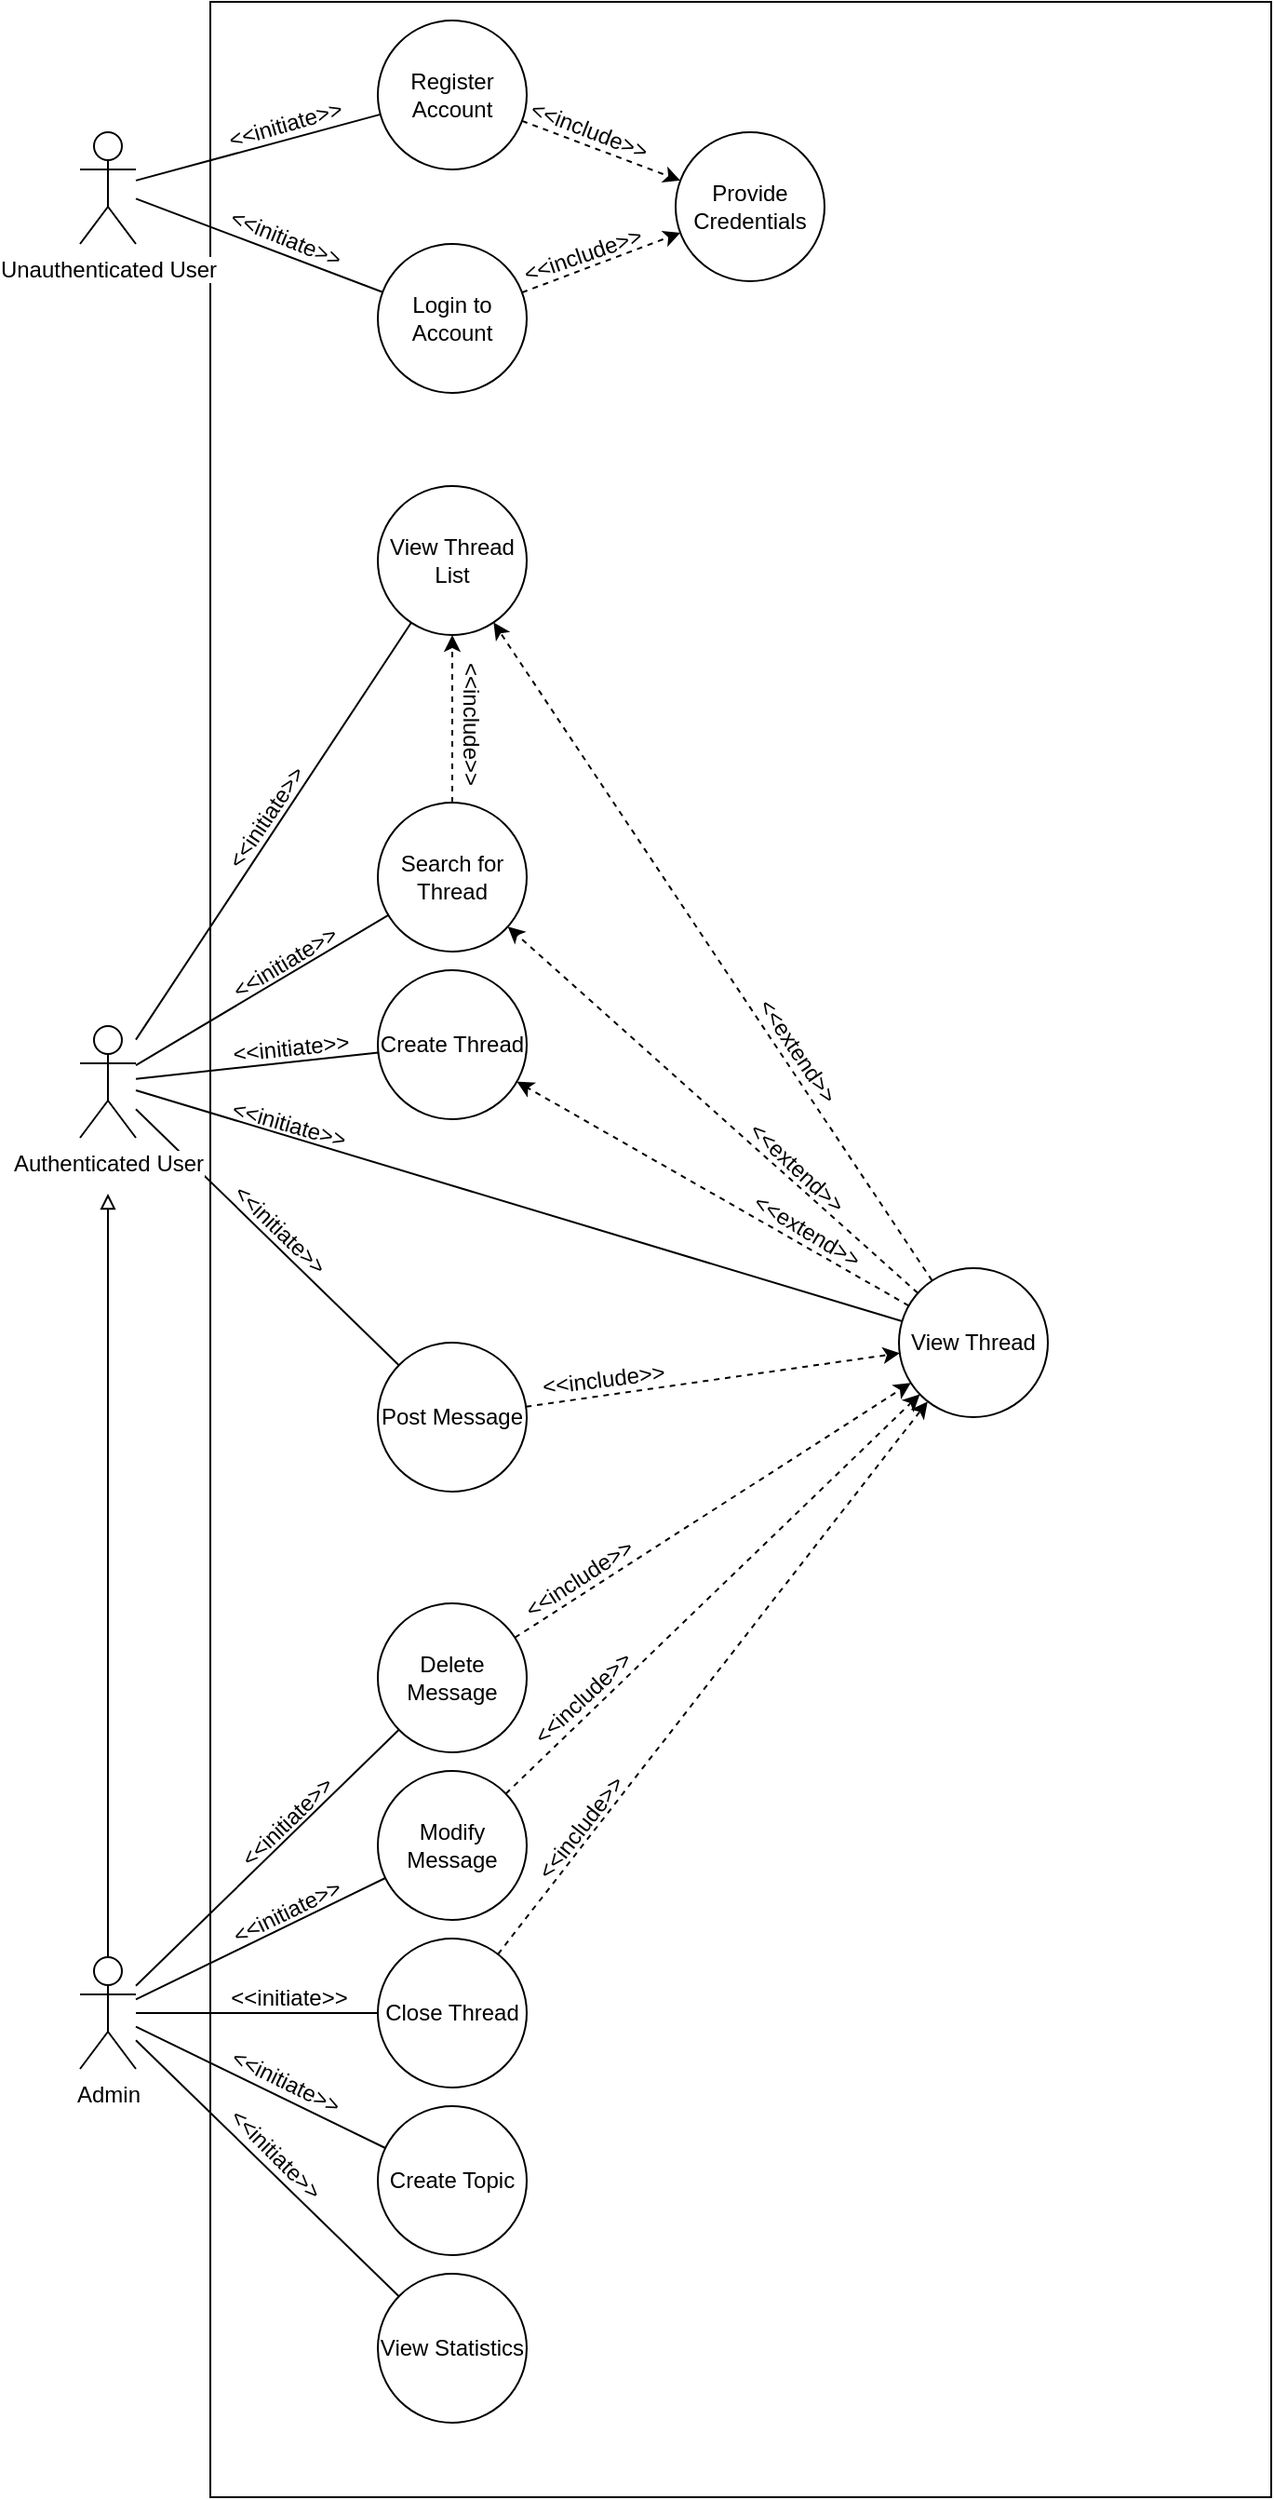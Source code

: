 <mxfile version="10.5.0" type="device"><diagram id="MyqEeeji2L7RtrTl9s_R" name="Page-1"><mxGraphModel dx="2417" dy="1045" grid="1" gridSize="10" guides="1" tooltips="1" connect="1" arrows="1" fold="1" page="1" pageScale="1" pageWidth="850" pageHeight="1100" math="0" shadow="0"><root><mxCell id="0"/><mxCell id="1" parent="0"/><mxCell id="Ejby5B1afb07Zw9UbzZB-79" value="" style="rounded=0;whiteSpace=wrap;html=1;labelBackgroundColor=none;fillColor=none;" vertex="1" parent="1"><mxGeometry x="110" y="40" width="570" height="1340" as="geometry"/></mxCell><mxCell id="Ejby5B1afb07Zw9UbzZB-61" style="edgeStyle=none;rounded=0;orthogonalLoop=1;jettySize=auto;html=1;dashed=1;endArrow=classic;endFill=1;" edge="1" parent="1" source="Ejby5B1afb07Zw9UbzZB-38" target="Ejby5B1afb07Zw9UbzZB-6"><mxGeometry relative="1" as="geometry"/></mxCell><mxCell id="Ejby5B1afb07Zw9UbzZB-62" value="&amp;lt;&amp;lt;extend&amp;gt;&amp;gt;" style="text;html=1;resizable=0;points=[];align=center;verticalAlign=middle;labelBackgroundColor=none;rotation=56;" vertex="1" connectable="0" parent="Ejby5B1afb07Zw9UbzZB-61"><mxGeometry x="0.169" relative="1" as="geometry"><mxPoint x="65" y="83" as="offset"/></mxGeometry></mxCell><mxCell id="Ejby5B1afb07Zw9UbzZB-5" style="rounded=0;orthogonalLoop=1;jettySize=auto;html=1;dashed=1;endArrow=classic;endFill=1;" edge="1" parent="1" source="Ejby5B1afb07Zw9UbzZB-1" target="Ejby5B1afb07Zw9UbzZB-2"><mxGeometry relative="1" as="geometry"/></mxCell><mxCell id="Ejby5B1afb07Zw9UbzZB-57" value="&amp;lt;&amp;lt;include&amp;gt;&amp;gt;" style="text;html=1;resizable=0;points=[];align=center;verticalAlign=middle;labelBackgroundColor=none;rotation=21;" vertex="1" connectable="0" parent="Ejby5B1afb07Zw9UbzZB-5"><mxGeometry x="-0.424" y="-1" relative="1" as="geometry"><mxPoint x="11.5" y="-5" as="offset"/></mxGeometry></mxCell><mxCell id="Ejby5B1afb07Zw9UbzZB-1" value="Register Account" style="ellipse;whiteSpace=wrap;html=1;aspect=fixed;" vertex="1" parent="1"><mxGeometry x="200" y="50" width="80" height="80" as="geometry"/></mxCell><mxCell id="Ejby5B1afb07Zw9UbzZB-2" value="Provide Credentials" style="ellipse;whiteSpace=wrap;html=1;aspect=fixed;" vertex="1" parent="1"><mxGeometry x="360" y="110" width="80" height="80" as="geometry"/></mxCell><mxCell id="Ejby5B1afb07Zw9UbzZB-4" style="rounded=0;orthogonalLoop=1;jettySize=auto;html=1;dashed=1;" edge="1" parent="1" source="Ejby5B1afb07Zw9UbzZB-3" target="Ejby5B1afb07Zw9UbzZB-2"><mxGeometry relative="1" as="geometry"/></mxCell><mxCell id="Ejby5B1afb07Zw9UbzZB-56" value="&amp;lt;&amp;lt;include&amp;gt;&amp;gt;" style="text;html=1;resizable=0;points=[];align=center;verticalAlign=middle;labelBackgroundColor=none;rotation=-19;" vertex="1" connectable="0" parent="Ejby5B1afb07Zw9UbzZB-4"><mxGeometry x="-0.425" y="-2" relative="1" as="geometry"><mxPoint x="7.5" y="-12.5" as="offset"/></mxGeometry></mxCell><mxCell id="Ejby5B1afb07Zw9UbzZB-3" value="Login to Account" style="ellipse;whiteSpace=wrap;html=1;aspect=fixed;" vertex="1" parent="1"><mxGeometry x="200" y="170" width="80" height="80" as="geometry"/></mxCell><mxCell id="Ejby5B1afb07Zw9UbzZB-73" style="edgeStyle=none;rounded=0;orthogonalLoop=1;jettySize=auto;html=1;dashed=1;endArrow=classic;endFill=1;" edge="1" parent="1" source="Ejby5B1afb07Zw9UbzZB-7" target="Ejby5B1afb07Zw9UbzZB-38"><mxGeometry relative="1" as="geometry"/></mxCell><mxCell id="Ejby5B1afb07Zw9UbzZB-74" value="&amp;lt;&amp;lt;include&amp;gt;&amp;gt;" style="text;html=1;resizable=0;points=[];align=center;verticalAlign=middle;labelBackgroundColor=none;rotation=-7;" vertex="1" connectable="0" parent="Ejby5B1afb07Zw9UbzZB-73"><mxGeometry x="-0.356" y="-4" relative="1" as="geometry"><mxPoint x="-24.5" y="-9" as="offset"/></mxGeometry></mxCell><mxCell id="Ejby5B1afb07Zw9UbzZB-7" value="Post Message" style="ellipse;whiteSpace=wrap;html=1;aspect=fixed;" vertex="1" parent="1"><mxGeometry x="200" y="760" width="80" height="80" as="geometry"/></mxCell><mxCell id="Ejby5B1afb07Zw9UbzZB-90" style="edgeStyle=none;rounded=0;orthogonalLoop=1;jettySize=auto;html=1;dashed=1;endArrow=classic;endFill=1;" edge="1" parent="1" source="Ejby5B1afb07Zw9UbzZB-8" target="Ejby5B1afb07Zw9UbzZB-6"><mxGeometry relative="1" as="geometry"/></mxCell><mxCell id="Ejby5B1afb07Zw9UbzZB-91" value="&amp;lt;&amp;lt;include&amp;gt;&amp;gt;" style="text;html=1;resizable=0;points=[];align=center;verticalAlign=middle;labelBackgroundColor=#ffffff;rotation=90;" vertex="1" connectable="0" parent="Ejby5B1afb07Zw9UbzZB-90"><mxGeometry x="-0.534" relative="1" as="geometry"><mxPoint x="10" y="-22" as="offset"/></mxGeometry></mxCell><mxCell id="Ejby5B1afb07Zw9UbzZB-8" value="Search for Thread" style="ellipse;whiteSpace=wrap;html=1;aspect=fixed;" vertex="1" parent="1"><mxGeometry x="200" y="470" width="80" height="80" as="geometry"/></mxCell><mxCell id="Ejby5B1afb07Zw9UbzZB-9" value="Create Thread" style="ellipse;whiteSpace=wrap;html=1;aspect=fixed;" vertex="1" parent="1"><mxGeometry x="200" y="560" width="80" height="80" as="geometry"/></mxCell><mxCell id="Ejby5B1afb07Zw9UbzZB-71" style="edgeStyle=none;rounded=0;orthogonalLoop=1;jettySize=auto;html=1;dashed=1;endArrow=classic;endFill=1;" edge="1" parent="1" source="Ejby5B1afb07Zw9UbzZB-10" target="Ejby5B1afb07Zw9UbzZB-38"><mxGeometry relative="1" as="geometry"/></mxCell><mxCell id="Ejby5B1afb07Zw9UbzZB-72" value="&amp;lt;&amp;lt;include&amp;gt;&amp;gt;" style="text;html=1;resizable=0;points=[];align=center;verticalAlign=middle;labelBackgroundColor=none;rotation=-52;" vertex="1" connectable="0" parent="Ejby5B1afb07Zw9UbzZB-71"><mxGeometry x="-0.626" y="3" relative="1" as="geometry"><mxPoint x="3" y="-10" as="offset"/></mxGeometry></mxCell><mxCell id="Ejby5B1afb07Zw9UbzZB-10" value="Close Thread" style="ellipse;whiteSpace=wrap;html=1;aspect=fixed;" vertex="1" parent="1"><mxGeometry x="200" y="1080" width="80" height="80" as="geometry"/></mxCell><mxCell id="Ejby5B1afb07Zw9UbzZB-69" style="edgeStyle=none;rounded=0;orthogonalLoop=1;jettySize=auto;html=1;dashed=1;endArrow=classic;endFill=1;" edge="1" parent="1" source="Ejby5B1afb07Zw9UbzZB-11" target="Ejby5B1afb07Zw9UbzZB-38"><mxGeometry relative="1" as="geometry"/></mxCell><mxCell id="Ejby5B1afb07Zw9UbzZB-70" value="&amp;lt;&amp;lt;include&amp;gt;&amp;gt;" style="text;html=1;resizable=0;points=[];align=center;verticalAlign=middle;labelBackgroundColor=none;rotation=-43;" vertex="1" connectable="0" parent="Ejby5B1afb07Zw9UbzZB-69"><mxGeometry x="-0.157" relative="1" as="geometry"><mxPoint x="-52.5" y="39" as="offset"/></mxGeometry></mxCell><mxCell id="Ejby5B1afb07Zw9UbzZB-11" value="Modify Message" style="ellipse;whiteSpace=wrap;html=1;aspect=fixed;" vertex="1" parent="1"><mxGeometry x="200" y="990" width="80" height="80" as="geometry"/></mxCell><mxCell id="Ejby5B1afb07Zw9UbzZB-13" value="Create Topic" style="ellipse;whiteSpace=wrap;html=1;aspect=fixed;" vertex="1" parent="1"><mxGeometry x="200" y="1170" width="80" height="80" as="geometry"/></mxCell><mxCell id="Ejby5B1afb07Zw9UbzZB-14" value="View Statistics" style="ellipse;whiteSpace=wrap;html=1;aspect=fixed;" vertex="1" parent="1"><mxGeometry x="200" y="1260" width="80" height="80" as="geometry"/></mxCell><mxCell id="Ejby5B1afb07Zw9UbzZB-27" style="rounded=0;orthogonalLoop=1;jettySize=auto;html=1;endArrow=none;endFill=0;" edge="1" parent="1" source="Ejby5B1afb07Zw9UbzZB-15" target="Ejby5B1afb07Zw9UbzZB-6"><mxGeometry relative="1" as="geometry"/></mxCell><mxCell id="Ejby5B1afb07Zw9UbzZB-80" value="&lt;span&gt;&amp;lt;&amp;lt;initiate&amp;gt;&amp;gt;&lt;/span&gt;" style="text;html=1;resizable=0;points=[];align=center;verticalAlign=middle;labelBackgroundColor=none;rotation=-56;" vertex="1" connectable="0" parent="Ejby5B1afb07Zw9UbzZB-27"><mxGeometry x="-0.373" y="1" relative="1" as="geometry"><mxPoint x="24.5" y="-48.5" as="offset"/></mxGeometry></mxCell><mxCell id="Ejby5B1afb07Zw9UbzZB-28" style="rounded=0;orthogonalLoop=1;jettySize=auto;html=1;endArrow=none;endFill=0;" edge="1" parent="1" source="Ejby5B1afb07Zw9UbzZB-15" target="Ejby5B1afb07Zw9UbzZB-7"><mxGeometry relative="1" as="geometry"/></mxCell><mxCell id="Ejby5B1afb07Zw9UbzZB-83" value="&lt;span&gt;&amp;lt;&amp;lt;initiate&amp;gt;&amp;gt;&lt;/span&gt;" style="text;html=1;resizable=0;points=[];align=center;verticalAlign=middle;labelBackgroundColor=none;rotation=44;" vertex="1" connectable="0" parent="Ejby5B1afb07Zw9UbzZB-28"><mxGeometry x="-0.41" y="1" relative="1" as="geometry"><mxPoint x="34.5" y="24.5" as="offset"/></mxGeometry></mxCell><mxCell id="Ejby5B1afb07Zw9UbzZB-29" style="rounded=0;orthogonalLoop=1;jettySize=auto;html=1;endArrow=none;endFill=0;" edge="1" parent="1" source="Ejby5B1afb07Zw9UbzZB-15" target="Ejby5B1afb07Zw9UbzZB-8"><mxGeometry relative="1" as="geometry"/></mxCell><mxCell id="Ejby5B1afb07Zw9UbzZB-81" value="&lt;span&gt;&amp;lt;&amp;lt;initiate&amp;gt;&amp;gt;&lt;/span&gt;" style="text;html=1;resizable=0;points=[];align=center;verticalAlign=middle;labelBackgroundColor=none;rotation=-31;" vertex="1" connectable="0" parent="Ejby5B1afb07Zw9UbzZB-29"><mxGeometry x="-0.404" y="1" relative="1" as="geometry"><mxPoint x="40" y="-30" as="offset"/></mxGeometry></mxCell><mxCell id="Ejby5B1afb07Zw9UbzZB-35" style="rounded=0;orthogonalLoop=1;jettySize=auto;html=1;endArrow=none;endFill=0;" edge="1" parent="1" source="Ejby5B1afb07Zw9UbzZB-15" target="Ejby5B1afb07Zw9UbzZB-9"><mxGeometry relative="1" as="geometry"/></mxCell><mxCell id="Ejby5B1afb07Zw9UbzZB-82" value="&lt;span&gt;&amp;lt;&amp;lt;initiate&amp;gt;&amp;gt;&lt;/span&gt;" style="text;html=1;resizable=0;points=[];align=center;verticalAlign=middle;labelBackgroundColor=none;rotation=-6;" vertex="1" connectable="0" parent="Ejby5B1afb07Zw9UbzZB-35"><mxGeometry x="0.197" relative="1" as="geometry"><mxPoint x="5" y="-8" as="offset"/></mxGeometry></mxCell><mxCell id="Ejby5B1afb07Zw9UbzZB-92" style="edgeStyle=none;rounded=0;orthogonalLoop=1;jettySize=auto;html=1;endArrow=none;endFill=0;" edge="1" parent="1" source="Ejby5B1afb07Zw9UbzZB-15" target="Ejby5B1afb07Zw9UbzZB-38"><mxGeometry relative="1" as="geometry"/></mxCell><mxCell id="Ejby5B1afb07Zw9UbzZB-93" value="&amp;lt;&amp;lt;initiate&amp;gt;&amp;gt;" style="text;html=1;resizable=0;points=[];align=center;verticalAlign=middle;labelBackgroundColor=none;rotation=16;" vertex="1" connectable="0" parent="Ejby5B1afb07Zw9UbzZB-92"><mxGeometry x="-0.382" y="-2" relative="1" as="geometry"><mxPoint x="-44.5" y="-22.5" as="offset"/></mxGeometry></mxCell><mxCell id="Ejby5B1afb07Zw9UbzZB-15" value="Authenticated User" style="shape=umlActor;verticalLabelPosition=bottom;labelBackgroundColor=#ffffff;verticalAlign=top;html=1;outlineConnect=0;" vertex="1" parent="1"><mxGeometry x="40" y="590" width="30" height="60" as="geometry"/></mxCell><mxCell id="Ejby5B1afb07Zw9UbzZB-19" style="edgeStyle=orthogonalEdgeStyle;rounded=0;orthogonalLoop=1;jettySize=auto;html=1;endArrow=block;endFill=0;" edge="1" parent="1" source="Ejby5B1afb07Zw9UbzZB-16"><mxGeometry relative="1" as="geometry"><mxPoint x="55" y="680" as="targetPoint"/></mxGeometry></mxCell><mxCell id="Ejby5B1afb07Zw9UbzZB-22" style="rounded=0;orthogonalLoop=1;jettySize=auto;html=1;endArrow=none;endFill=0;" edge="1" parent="1" source="Ejby5B1afb07Zw9UbzZB-16" target="Ejby5B1afb07Zw9UbzZB-13"><mxGeometry relative="1" as="geometry"/></mxCell><mxCell id="Ejby5B1afb07Zw9UbzZB-88" value="&lt;span&gt;&amp;lt;&amp;lt;initiate&amp;gt;&amp;gt;&lt;/span&gt;" style="text;html=1;resizable=0;points=[];align=center;verticalAlign=middle;labelBackgroundColor=none;rotation=26;" vertex="1" connectable="0" parent="Ejby5B1afb07Zw9UbzZB-22"><mxGeometry x="-0.527" y="2" relative="1" as="geometry"><mxPoint x="47.5" y="16" as="offset"/></mxGeometry></mxCell><mxCell id="Ejby5B1afb07Zw9UbzZB-23" style="rounded=0;orthogonalLoop=1;jettySize=auto;html=1;endArrow=none;endFill=0;" edge="1" parent="1" source="Ejby5B1afb07Zw9UbzZB-16" target="Ejby5B1afb07Zw9UbzZB-12"><mxGeometry relative="1" as="geometry"/></mxCell><mxCell id="Ejby5B1afb07Zw9UbzZB-85" value="&lt;span&gt;&amp;lt;&amp;lt;initiate&amp;gt;&amp;gt;&lt;/span&gt;" style="text;html=1;resizable=0;points=[];align=center;verticalAlign=middle;labelBackgroundColor=none;rotation=-44;" vertex="1" connectable="0" parent="Ejby5B1afb07Zw9UbzZB-23"><mxGeometry x="-0.414" y="-1" relative="1" as="geometry"><mxPoint x="38" y="-48" as="offset"/></mxGeometry></mxCell><mxCell id="Ejby5B1afb07Zw9UbzZB-24" style="rounded=0;orthogonalLoop=1;jettySize=auto;html=1;endArrow=none;endFill=0;" edge="1" parent="1" source="Ejby5B1afb07Zw9UbzZB-16" target="Ejby5B1afb07Zw9UbzZB-11"><mxGeometry relative="1" as="geometry"/></mxCell><mxCell id="Ejby5B1afb07Zw9UbzZB-86" value="&lt;span&gt;&amp;lt;&amp;lt;initiate&amp;gt;&amp;gt;&lt;/span&gt;" style="text;html=1;resizable=0;points=[];align=center;verticalAlign=middle;labelBackgroundColor=none;rotation=-26;" vertex="1" connectable="0" parent="Ejby5B1afb07Zw9UbzZB-24"><mxGeometry x="-0.458" y="-1" relative="1" as="geometry"><mxPoint x="43.5" y="-30" as="offset"/></mxGeometry></mxCell><mxCell id="Ejby5B1afb07Zw9UbzZB-26" style="rounded=0;orthogonalLoop=1;jettySize=auto;html=1;endArrow=none;endFill=0;" edge="1" parent="1" source="Ejby5B1afb07Zw9UbzZB-16" target="Ejby5B1afb07Zw9UbzZB-14"><mxGeometry relative="1" as="geometry"/></mxCell><mxCell id="Ejby5B1afb07Zw9UbzZB-89" value="&lt;span&gt;&amp;lt;&amp;lt;initiate&amp;gt;&amp;gt;&lt;/span&gt;" style="text;html=1;resizable=0;points=[];align=center;verticalAlign=middle;labelBackgroundColor=none;rotation=45;" vertex="1" connectable="0" parent="Ejby5B1afb07Zw9UbzZB-26"><mxGeometry x="-0.541" y="-2" relative="1" as="geometry"><mxPoint x="44" y="27.5" as="offset"/></mxGeometry></mxCell><mxCell id="Ejby5B1afb07Zw9UbzZB-44" style="edgeStyle=none;rounded=0;orthogonalLoop=1;jettySize=auto;html=1;endArrow=none;endFill=0;" edge="1" parent="1" source="Ejby5B1afb07Zw9UbzZB-16" target="Ejby5B1afb07Zw9UbzZB-10"><mxGeometry relative="1" as="geometry"/></mxCell><mxCell id="Ejby5B1afb07Zw9UbzZB-87" value="&lt;span&gt;&amp;lt;&amp;lt;initiate&amp;gt;&amp;gt;&lt;/span&gt;" style="text;html=1;resizable=0;points=[];align=center;verticalAlign=middle;labelBackgroundColor=none;rotation=0;" vertex="1" connectable="0" parent="Ejby5B1afb07Zw9UbzZB-44"><mxGeometry x="-0.474" y="-2" relative="1" as="geometry"><mxPoint x="48" y="-10" as="offset"/></mxGeometry></mxCell><mxCell id="Ejby5B1afb07Zw9UbzZB-16" value="Admin" style="shape=umlActor;verticalLabelPosition=bottom;labelBackgroundColor=#ffffff;verticalAlign=top;html=1;outlineConnect=0;" vertex="1" parent="1"><mxGeometry x="40" y="1090" width="30" height="60" as="geometry"/></mxCell><mxCell id="Ejby5B1afb07Zw9UbzZB-31" style="rounded=0;orthogonalLoop=1;jettySize=auto;html=1;endArrow=none;endFill=0;" edge="1" parent="1" source="Ejby5B1afb07Zw9UbzZB-30" target="Ejby5B1afb07Zw9UbzZB-1"><mxGeometry relative="1" as="geometry"/></mxCell><mxCell id="Ejby5B1afb07Zw9UbzZB-54" value="&amp;lt;&amp;lt;initiate&amp;gt;&amp;gt;" style="text;html=1;resizable=0;points=[];align=center;verticalAlign=middle;labelBackgroundColor=none;rotation=-16;" vertex="1" connectable="0" parent="Ejby5B1afb07Zw9UbzZB-31"><mxGeometry x="-0.29" y="1" relative="1" as="geometry"><mxPoint x="33.489" y="-16.5" as="offset"/></mxGeometry></mxCell><mxCell id="Ejby5B1afb07Zw9UbzZB-32" style="rounded=0;orthogonalLoop=1;jettySize=auto;html=1;endArrow=none;endFill=0;" edge="1" parent="1" source="Ejby5B1afb07Zw9UbzZB-30" target="Ejby5B1afb07Zw9UbzZB-3"><mxGeometry relative="1" as="geometry"/></mxCell><mxCell id="Ejby5B1afb07Zw9UbzZB-55" value="&amp;lt;&amp;lt;initiate&amp;gt;&amp;gt;" style="text;html=1;resizable=0;points=[];align=center;verticalAlign=middle;labelBackgroundColor=none;rotation=22;" vertex="1" connectable="0" parent="Ejby5B1afb07Zw9UbzZB-32"><mxGeometry x="-0.18" y="-1" relative="1" as="geometry"><mxPoint x="25.984" as="offset"/></mxGeometry></mxCell><mxCell id="Ejby5B1afb07Zw9UbzZB-30" value="Unauthenticated User" style="shape=umlActor;verticalLabelPosition=bottom;labelBackgroundColor=#ffffff;verticalAlign=top;html=1;outlineConnect=0;" vertex="1" parent="1"><mxGeometry x="40" y="110" width="30" height="60" as="geometry"/></mxCell><mxCell id="Ejby5B1afb07Zw9UbzZB-42" style="edgeStyle=none;rounded=0;orthogonalLoop=1;jettySize=auto;html=1;dashed=1;endArrow=classic;endFill=1;" edge="1" parent="1" source="Ejby5B1afb07Zw9UbzZB-12" target="Ejby5B1afb07Zw9UbzZB-38"><mxGeometry relative="1" as="geometry"/></mxCell><mxCell id="Ejby5B1afb07Zw9UbzZB-43" value="&amp;lt;&amp;lt;include&amp;gt;&amp;gt;" style="text;html=1;resizable=0;points=[];align=center;verticalAlign=middle;labelBackgroundColor=none;rotation=-33;" vertex="1" connectable="0" parent="Ejby5B1afb07Zw9UbzZB-42"><mxGeometry x="-0.455" relative="1" as="geometry"><mxPoint x="-24" y="6" as="offset"/></mxGeometry></mxCell><mxCell id="Ejby5B1afb07Zw9UbzZB-12" value="Delete Message" style="ellipse;whiteSpace=wrap;html=1;aspect=fixed;" vertex="1" parent="1"><mxGeometry x="200" y="900" width="80" height="80" as="geometry"/></mxCell><mxCell id="Ejby5B1afb07Zw9UbzZB-40" style="rounded=0;orthogonalLoop=1;jettySize=auto;html=1;endArrow=classic;endFill=1;dashed=1;" edge="1" parent="1" source="Ejby5B1afb07Zw9UbzZB-38" target="Ejby5B1afb07Zw9UbzZB-8"><mxGeometry relative="1" as="geometry"/></mxCell><mxCell id="Ejby5B1afb07Zw9UbzZB-63" value="&amp;lt;&amp;lt;extend&amp;gt;&amp;gt;" style="text;html=1;resizable=0;points=[];align=center;verticalAlign=middle;labelBackgroundColor=none;rotation=43;" vertex="1" connectable="0" parent="Ejby5B1afb07Zw9UbzZB-40"><mxGeometry x="0.307" y="-2" relative="1" as="geometry"><mxPoint x="77.5" y="62" as="offset"/></mxGeometry></mxCell><mxCell id="Ejby5B1afb07Zw9UbzZB-75" style="edgeStyle=none;rounded=0;orthogonalLoop=1;jettySize=auto;html=1;dashed=1;endArrow=classic;endFill=1;" edge="1" parent="1" source="Ejby5B1afb07Zw9UbzZB-38" target="Ejby5B1afb07Zw9UbzZB-9"><mxGeometry relative="1" as="geometry"/></mxCell><mxCell id="Ejby5B1afb07Zw9UbzZB-76" value="&amp;lt;&amp;lt;extend&amp;gt;&amp;gt;" style="text;html=1;resizable=0;points=[];align=center;verticalAlign=middle;labelBackgroundColor=none;rotation=31;" vertex="1" connectable="0" parent="Ejby5B1afb07Zw9UbzZB-75"><mxGeometry x="0.273" relative="1" as="geometry"><mxPoint x="79" y="36.5" as="offset"/></mxGeometry></mxCell><mxCell id="Ejby5B1afb07Zw9UbzZB-38" value="View Thread" style="ellipse;whiteSpace=wrap;html=1;aspect=fixed;" vertex="1" parent="1"><mxGeometry x="480" y="720" width="80" height="80" as="geometry"/></mxCell><mxCell id="Ejby5B1afb07Zw9UbzZB-6" value="View Thread List" style="ellipse;whiteSpace=wrap;html=1;aspect=fixed;" vertex="1" parent="1"><mxGeometry x="200" y="300" width="80" height="80" as="geometry"/></mxCell></root></mxGraphModel></diagram></mxfile>